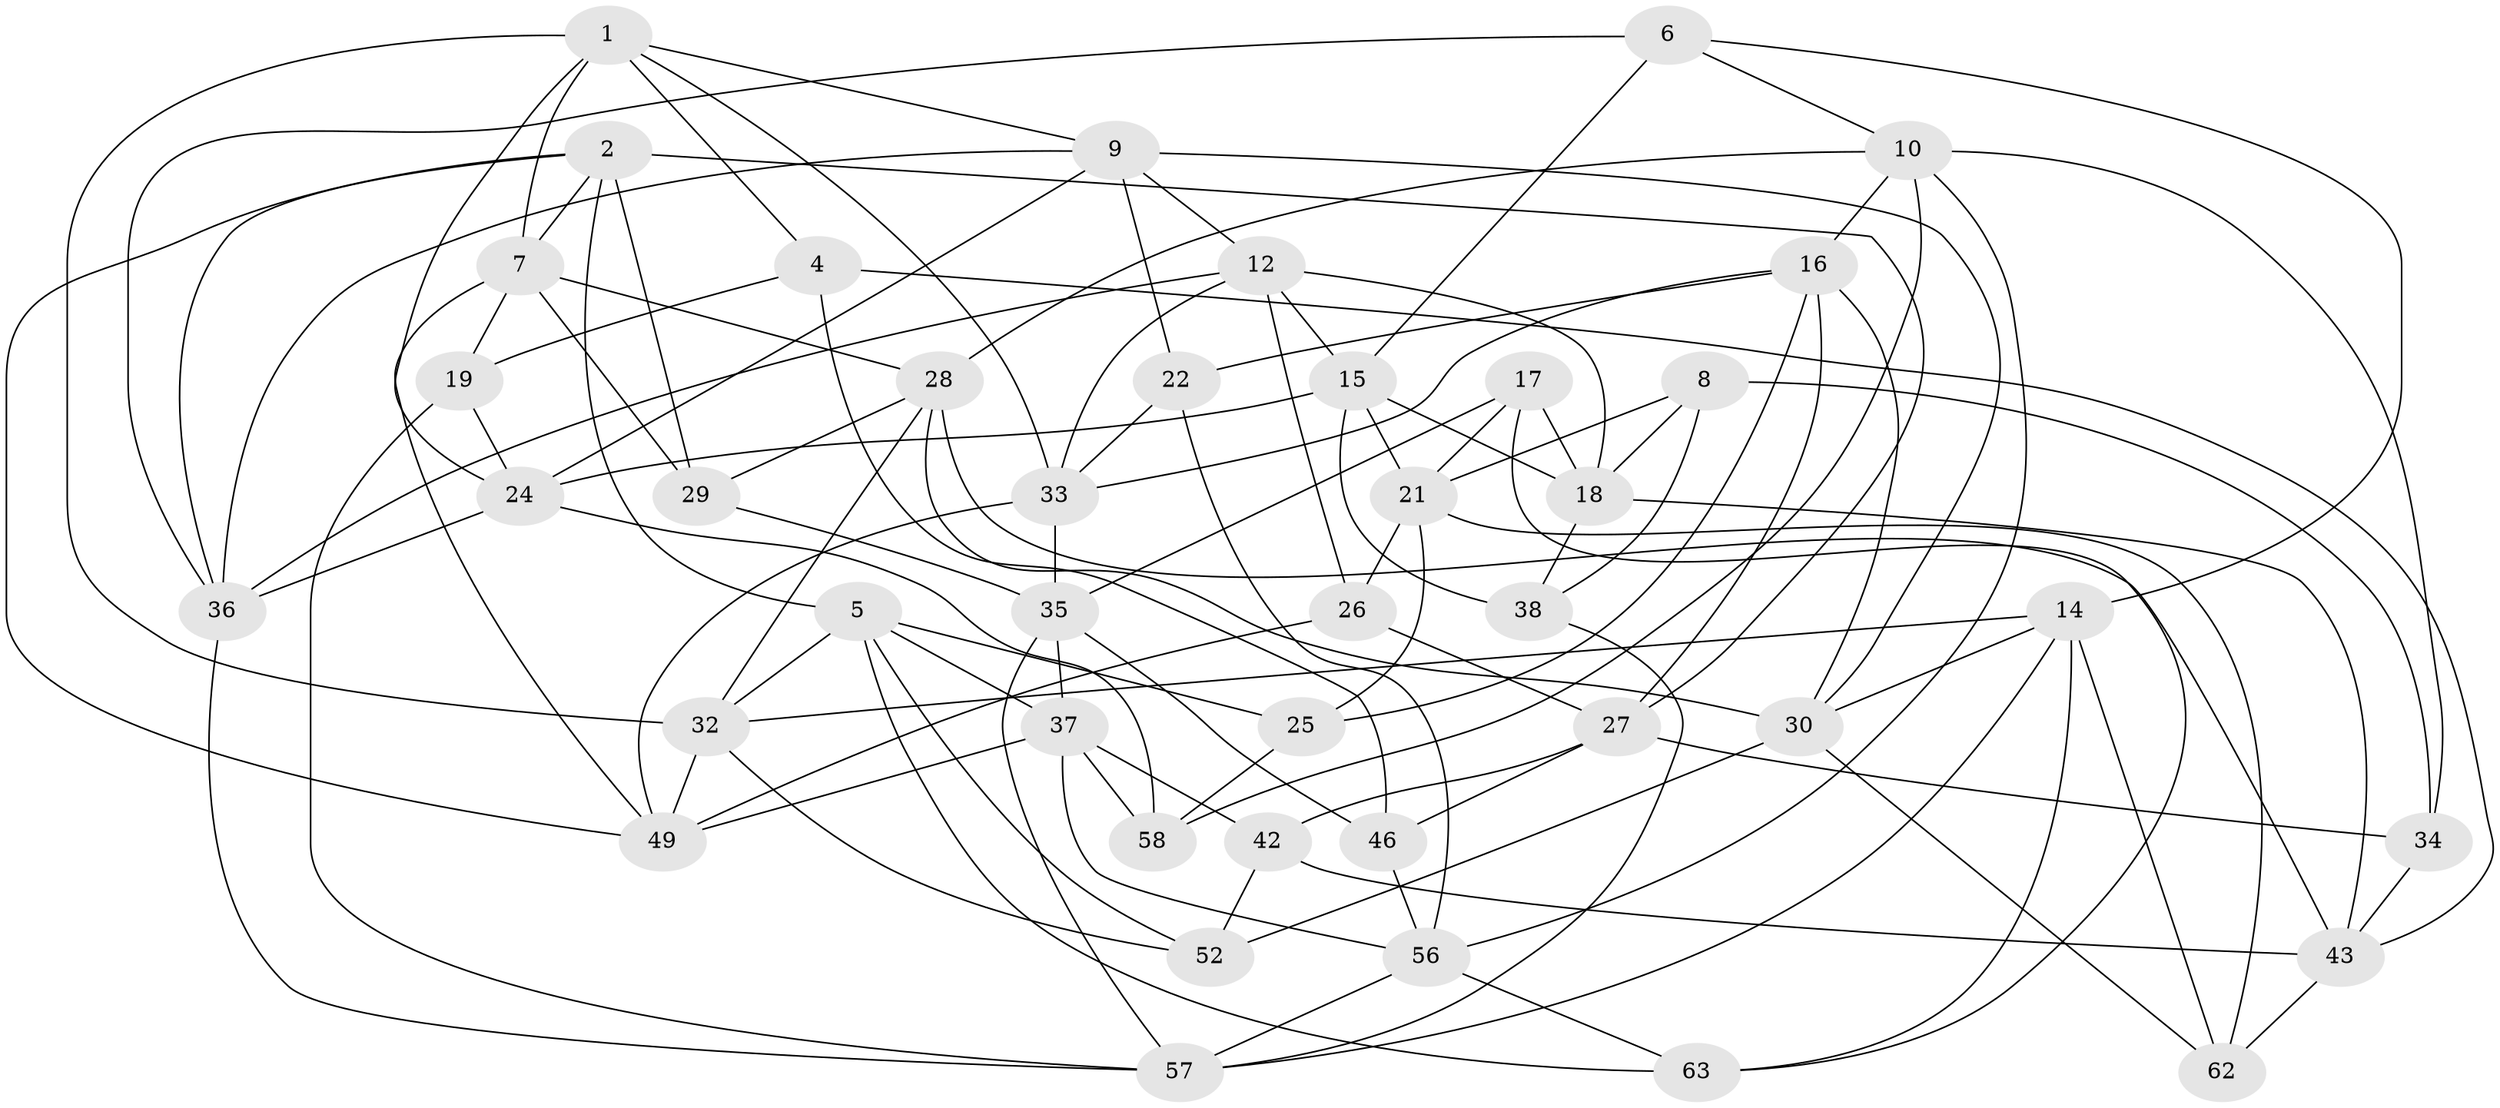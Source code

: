 // original degree distribution, {4: 1.0}
// Generated by graph-tools (version 1.1) at 2025/42/03/06/25 10:42:17]
// undirected, 42 vertices, 109 edges
graph export_dot {
graph [start="1"]
  node [color=gray90,style=filled];
  1 [super="+3"];
  2 [super="+13"];
  4;
  5 [super="+11"];
  6;
  7 [super="+20"];
  8;
  9 [super="+53"];
  10 [super="+48"];
  12 [super="+41"];
  14 [super="+45"];
  15 [super="+31"];
  16 [super="+40"];
  17;
  18 [super="+23"];
  19;
  21 [super="+51"];
  22;
  24 [super="+50"];
  25;
  26;
  27 [super="+39"];
  28 [super="+44"];
  29;
  30 [super="+66"];
  32 [super="+60"];
  33 [super="+55"];
  34;
  35 [super="+61"];
  36 [super="+54"];
  37 [super="+64"];
  38;
  42;
  43 [super="+47"];
  46;
  49 [super="+59"];
  52;
  56 [super="+65"];
  57 [super="+67"];
  58;
  62;
  63;
  1 -- 24;
  1 -- 4;
  1 -- 7;
  1 -- 33;
  1 -- 32;
  1 -- 9;
  2 -- 49;
  2 -- 27;
  2 -- 5;
  2 -- 29;
  2 -- 7;
  2 -- 36;
  4 -- 19;
  4 -- 46;
  4 -- 43;
  5 -- 52;
  5 -- 25;
  5 -- 37;
  5 -- 63;
  5 -- 32;
  6 -- 10;
  6 -- 15;
  6 -- 14;
  6 -- 36;
  7 -- 19;
  7 -- 28;
  7 -- 29;
  7 -- 49;
  8 -- 34;
  8 -- 38;
  8 -- 18;
  8 -- 21;
  9 -- 30;
  9 -- 24;
  9 -- 36;
  9 -- 12;
  9 -- 22;
  10 -- 28;
  10 -- 16;
  10 -- 56;
  10 -- 34;
  10 -- 58;
  12 -- 15;
  12 -- 26;
  12 -- 33;
  12 -- 36;
  12 -- 18;
  14 -- 63;
  14 -- 57;
  14 -- 32;
  14 -- 62;
  14 -- 30;
  15 -- 38;
  15 -- 24;
  15 -- 18;
  15 -- 21;
  16 -- 25;
  16 -- 33;
  16 -- 27;
  16 -- 22;
  16 -- 30;
  17 -- 35;
  17 -- 21;
  17 -- 63;
  17 -- 18;
  18 -- 38;
  18 -- 43;
  19 -- 24;
  19 -- 57;
  21 -- 26;
  21 -- 25;
  21 -- 62;
  22 -- 33;
  22 -- 56;
  24 -- 58;
  24 -- 36;
  25 -- 58;
  26 -- 49;
  26 -- 27;
  27 -- 34;
  27 -- 42;
  27 -- 46;
  28 -- 32;
  28 -- 29;
  28 -- 30;
  28 -- 43;
  29 -- 35;
  30 -- 62;
  30 -- 52;
  32 -- 52;
  32 -- 49;
  33 -- 35;
  33 -- 49;
  34 -- 43;
  35 -- 37;
  35 -- 46;
  35 -- 57;
  36 -- 57;
  37 -- 42;
  37 -- 58;
  37 -- 56;
  37 -- 49;
  38 -- 57;
  42 -- 43;
  42 -- 52;
  43 -- 62;
  46 -- 56;
  56 -- 63;
  56 -- 57;
}
